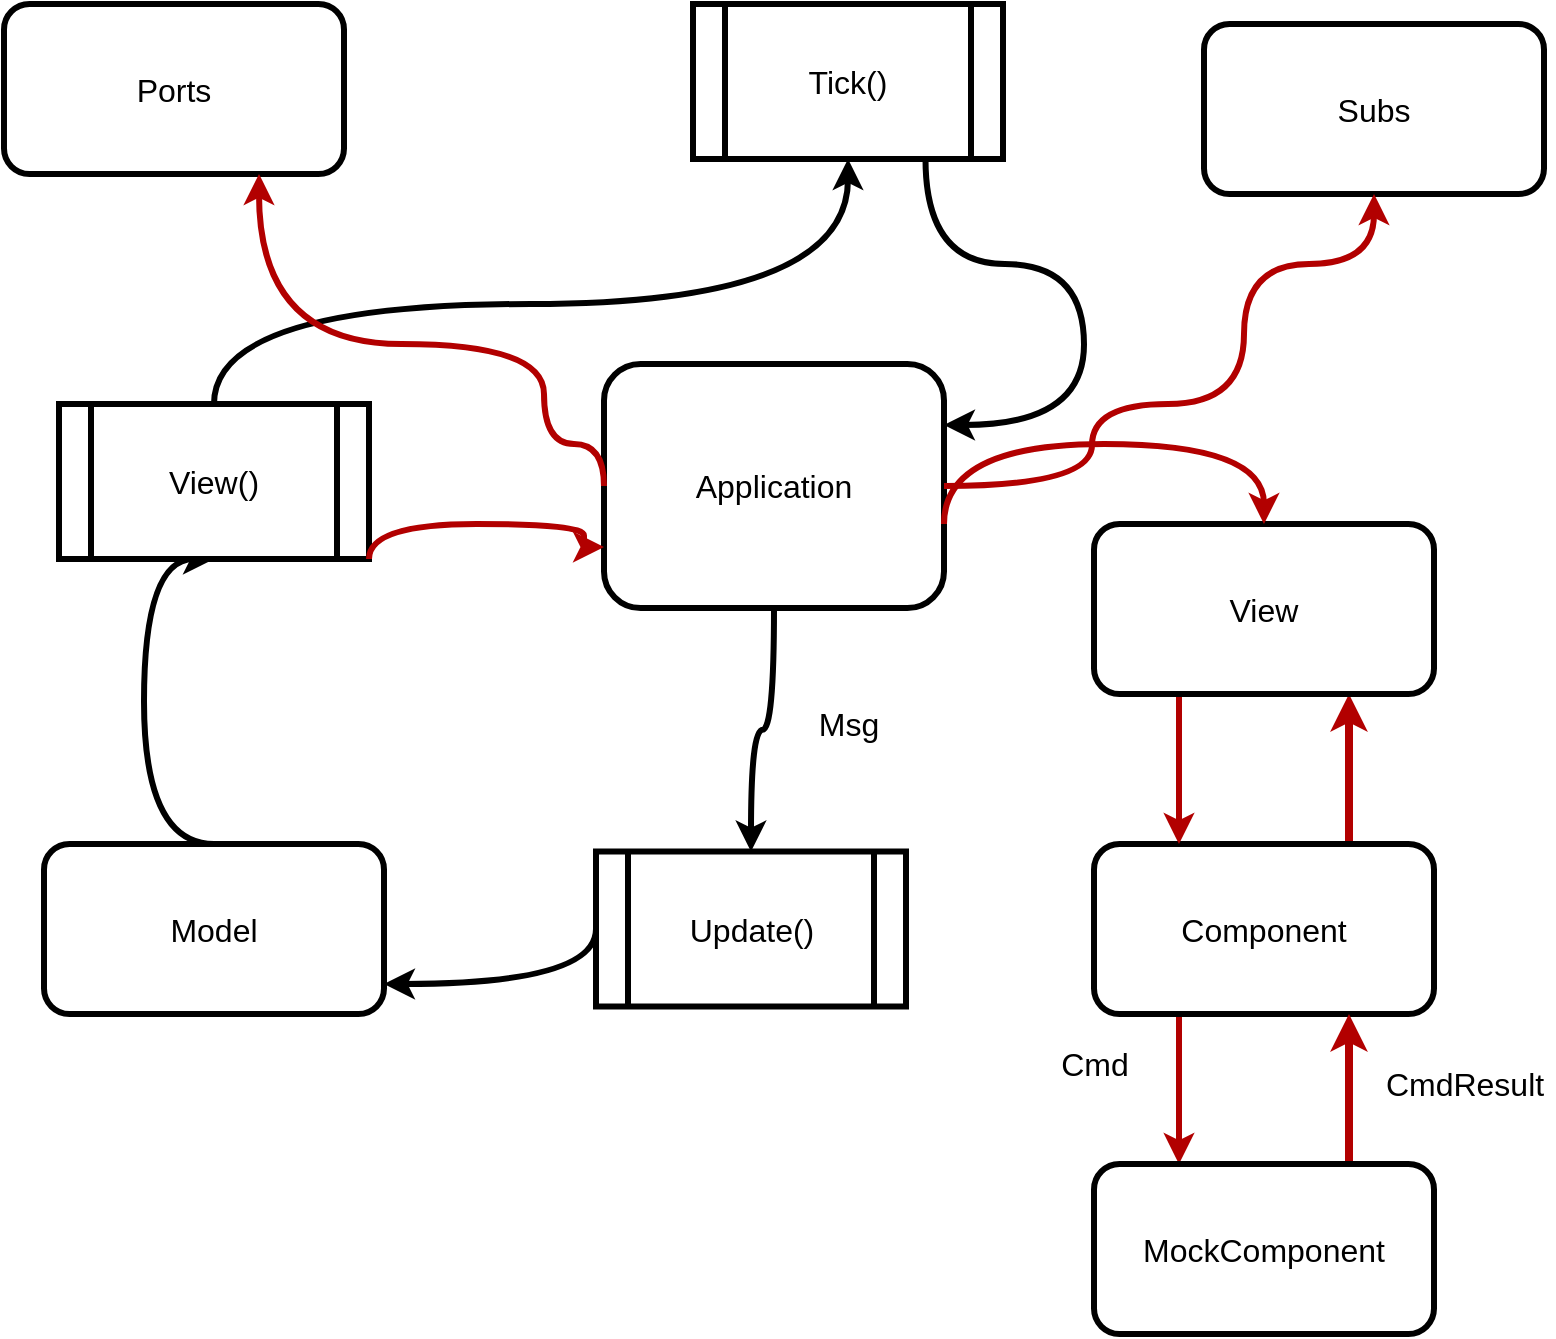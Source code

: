 <mxfile version="15.4.0" type="device"><diagram id="zRuK79y10Q1P8TJ9Xmzh" name="Page-1"><mxGraphModel dx="1298" dy="765" grid="1" gridSize="10" guides="1" tooltips="1" connect="1" arrows="1" fold="1" page="1" pageScale="1" pageWidth="827" pageHeight="1169" math="0" shadow="0"><root><mxCell id="0"/><mxCell id="1" parent="0"/><mxCell id="no5adRoxjjR-z012xc8r-5" style="edgeStyle=orthogonalEdgeStyle;rounded=0;orthogonalLoop=1;jettySize=auto;html=1;exitX=0.25;exitY=1;exitDx=0;exitDy=0;entryX=0.25;entryY=0;entryDx=0;entryDy=0;fontSize=16;fillColor=#e51400;strokeColor=#B20000;strokeWidth=3;" edge="1" parent="1" source="no5adRoxjjR-z012xc8r-1" target="no5adRoxjjR-z012xc8r-4"><mxGeometry relative="1" as="geometry"/></mxCell><mxCell id="no5adRoxjjR-z012xc8r-38" style="edgeStyle=orthogonalEdgeStyle;rounded=0;orthogonalLoop=1;jettySize=auto;html=1;exitX=0.75;exitY=0;exitDx=0;exitDy=0;entryX=0.75;entryY=1;entryDx=0;entryDy=0;fontSize=16;fillColor=#e51400;strokeColor=#B20000;strokeWidth=4;" edge="1" parent="1" source="no5adRoxjjR-z012xc8r-1" target="no5adRoxjjR-z012xc8r-33"><mxGeometry relative="1" as="geometry"/></mxCell><mxCell id="no5adRoxjjR-z012xc8r-1" value="Component" style="rounded=1;whiteSpace=wrap;html=1;strokeWidth=3;fontSize=16;" vertex="1" parent="1"><mxGeometry x="585" y="460" width="170" height="85" as="geometry"/></mxCell><mxCell id="no5adRoxjjR-z012xc8r-7" style="edgeStyle=orthogonalEdgeStyle;rounded=0;orthogonalLoop=1;jettySize=auto;html=1;exitX=0.75;exitY=0;exitDx=0;exitDy=0;entryX=0.75;entryY=1;entryDx=0;entryDy=0;fontSize=16;fillColor=#e51400;strokeColor=#B20000;strokeWidth=4;" edge="1" parent="1" source="no5adRoxjjR-z012xc8r-4" target="no5adRoxjjR-z012xc8r-1"><mxGeometry relative="1" as="geometry"/></mxCell><mxCell id="no5adRoxjjR-z012xc8r-4" value="MockComponent" style="rounded=1;whiteSpace=wrap;html=1;strokeWidth=3;fontSize=16;" vertex="1" parent="1"><mxGeometry x="585" y="620" width="170" height="85" as="geometry"/></mxCell><mxCell id="no5adRoxjjR-z012xc8r-6" value="Cmd" style="text;html=1;align=center;verticalAlign=middle;resizable=0;points=[];autosize=1;strokeColor=none;fillColor=none;fontSize=16;" vertex="1" parent="1"><mxGeometry x="560" y="560" width="50" height="20" as="geometry"/></mxCell><mxCell id="no5adRoxjjR-z012xc8r-8" value="CmdResult" style="text;html=1;align=center;verticalAlign=middle;resizable=0;points=[];autosize=1;strokeColor=none;fillColor=none;fontSize=16;" vertex="1" parent="1"><mxGeometry x="725" y="570" width="90" height="20" as="geometry"/></mxCell><mxCell id="no5adRoxjjR-z012xc8r-9" value="Ports" style="rounded=1;whiteSpace=wrap;html=1;strokeWidth=3;fontSize=16;" vertex="1" parent="1"><mxGeometry x="40" y="40" width="170" height="85" as="geometry"/></mxCell><mxCell id="no5adRoxjjR-z012xc8r-36" style="edgeStyle=orthogonalEdgeStyle;orthogonalLoop=1;jettySize=auto;html=1;exitX=0.5;exitY=1;exitDx=0;exitDy=0;entryX=0.5;entryY=0;entryDx=0;entryDy=0;fontSize=16;strokeWidth=3;curved=1;" edge="1" parent="1" source="no5adRoxjjR-z012xc8r-10" target="no5adRoxjjR-z012xc8r-15"><mxGeometry relative="1" as="geometry"/></mxCell><mxCell id="no5adRoxjjR-z012xc8r-10" value="Application" style="rounded=1;whiteSpace=wrap;html=1;strokeWidth=3;fontSize=16;" vertex="1" parent="1"><mxGeometry x="340" y="220" width="170" height="122" as="geometry"/></mxCell><mxCell id="no5adRoxjjR-z012xc8r-20" style="edgeStyle=orthogonalEdgeStyle;orthogonalLoop=1;jettySize=auto;html=1;exitX=0.5;exitY=0;exitDx=0;exitDy=0;entryX=0.5;entryY=1;entryDx=0;entryDy=0;fontSize=16;strokeWidth=3;curved=1;" edge="1" parent="1" source="no5adRoxjjR-z012xc8r-12" target="no5adRoxjjR-z012xc8r-13"><mxGeometry relative="1" as="geometry"><Array as="points"><mxPoint x="110" y="460"/><mxPoint x="110" y="318"/></Array></mxGeometry></mxCell><mxCell id="no5adRoxjjR-z012xc8r-12" value="Model" style="rounded=1;whiteSpace=wrap;html=1;strokeWidth=3;fontSize=16;" vertex="1" parent="1"><mxGeometry x="60" y="460" width="170" height="85" as="geometry"/></mxCell><mxCell id="no5adRoxjjR-z012xc8r-13" value="View()" style="shape=process;whiteSpace=wrap;html=1;backgroundOutline=1;fontSize=16;strokeColor=#000000;strokeWidth=3;" vertex="1" parent="1"><mxGeometry x="67.5" y="240" width="155" height="77.5" as="geometry"/></mxCell><mxCell id="no5adRoxjjR-z012xc8r-19" style="edgeStyle=orthogonalEdgeStyle;orthogonalLoop=1;jettySize=auto;html=1;exitX=0;exitY=0.5;exitDx=0;exitDy=0;fontSize=16;strokeWidth=3;curved=1;" edge="1" parent="1" source="no5adRoxjjR-z012xc8r-15" target="no5adRoxjjR-z012xc8r-12"><mxGeometry relative="1" as="geometry"><Array as="points"><mxPoint x="336" y="530"/></Array></mxGeometry></mxCell><mxCell id="no5adRoxjjR-z012xc8r-15" value="Update()" style="shape=process;whiteSpace=wrap;html=1;backgroundOutline=1;fontSize=16;strokeColor=#000000;strokeWidth=3;" vertex="1" parent="1"><mxGeometry x="336" y="463.75" width="155" height="77.5" as="geometry"/></mxCell><mxCell id="no5adRoxjjR-z012xc8r-16" value="Subs" style="rounded=1;whiteSpace=wrap;html=1;strokeWidth=3;fontSize=16;" vertex="1" parent="1"><mxGeometry x="640" y="50" width="170" height="85" as="geometry"/></mxCell><mxCell id="no5adRoxjjR-z012xc8r-18" value="Msg" style="text;html=1;align=center;verticalAlign=middle;resizable=0;points=[];autosize=1;strokeColor=none;fillColor=none;fontSize=16;" vertex="1" parent="1"><mxGeometry x="437" y="390" width="50" height="20" as="geometry"/></mxCell><mxCell id="no5adRoxjjR-z012xc8r-23" value="" style="curved=1;endArrow=classic;html=1;rounded=0;fontSize=16;edgeStyle=orthogonalEdgeStyle;exitX=1;exitY=1;exitDx=0;exitDy=0;entryX=0;entryY=0.75;entryDx=0;entryDy=0;fillColor=#e51400;strokeColor=#B20000;strokeWidth=3;" edge="1" parent="1" source="no5adRoxjjR-z012xc8r-13" target="no5adRoxjjR-z012xc8r-10"><mxGeometry width="50" height="50" relative="1" as="geometry"><mxPoint x="590" y="420" as="sourcePoint"/><mxPoint x="640" y="370" as="targetPoint"/><Array as="points"><mxPoint x="223" y="300"/><mxPoint x="330" y="300"/><mxPoint x="330" y="312"/></Array></mxGeometry></mxCell><mxCell id="no5adRoxjjR-z012xc8r-24" value="Tick()" style="shape=process;whiteSpace=wrap;html=1;backgroundOutline=1;fontSize=16;strokeColor=#000000;strokeWidth=3;" vertex="1" parent="1"><mxGeometry x="384.5" y="40" width="155" height="77.5" as="geometry"/></mxCell><mxCell id="no5adRoxjjR-z012xc8r-25" value="" style="curved=1;endArrow=classic;html=1;rounded=0;fontSize=16;edgeStyle=orthogonalEdgeStyle;exitX=0.5;exitY=0;exitDx=0;exitDy=0;entryX=0.5;entryY=1;entryDx=0;entryDy=0;strokeWidth=3;" edge="1" parent="1" source="no5adRoxjjR-z012xc8r-13" target="no5adRoxjjR-z012xc8r-24"><mxGeometry width="50" height="50" relative="1" as="geometry"><mxPoint x="610" y="320" as="sourcePoint"/><mxPoint x="660" y="270" as="targetPoint"/><Array as="points"><mxPoint x="145" y="190"/><mxPoint x="462" y="190"/></Array></mxGeometry></mxCell><mxCell id="no5adRoxjjR-z012xc8r-30" value="" style="curved=1;endArrow=classic;html=1;rounded=0;fontSize=16;edgeStyle=orthogonalEdgeStyle;entryX=0.75;entryY=1;entryDx=0;entryDy=0;exitX=0;exitY=0.5;exitDx=0;exitDy=0;strokeColor=#B20000;strokeWidth=3;fillColor=#e51400;" edge="1" parent="1" source="no5adRoxjjR-z012xc8r-10" target="no5adRoxjjR-z012xc8r-9"><mxGeometry width="50" height="50" relative="1" as="geometry"><mxPoint x="260" y="260" as="sourcePoint"/><mxPoint x="310" y="210" as="targetPoint"/><Array as="points"><mxPoint x="340" y="260"/><mxPoint x="310" y="260"/><mxPoint x="310" y="210"/><mxPoint x="168" y="210"/></Array></mxGeometry></mxCell><mxCell id="no5adRoxjjR-z012xc8r-31" value="" style="curved=1;endArrow=classic;html=1;rounded=0;fontSize=16;edgeStyle=orthogonalEdgeStyle;exitX=1;exitY=0.5;exitDx=0;exitDy=0;entryX=0.5;entryY=1;entryDx=0;entryDy=0;fillColor=#e51400;strokeColor=#B20000;strokeWidth=3;" edge="1" parent="1" source="no5adRoxjjR-z012xc8r-10" target="no5adRoxjjR-z012xc8r-16"><mxGeometry width="50" height="50" relative="1" as="geometry"><mxPoint x="610" y="320" as="sourcePoint"/><mxPoint x="660" y="270" as="targetPoint"/><Array as="points"><mxPoint x="584" y="240"/><mxPoint x="660" y="240"/><mxPoint x="660" y="170"/><mxPoint x="725" y="170"/></Array></mxGeometry></mxCell><mxCell id="no5adRoxjjR-z012xc8r-37" style="edgeStyle=orthogonalEdgeStyle;rounded=0;orthogonalLoop=1;jettySize=auto;html=1;exitX=0.25;exitY=1;exitDx=0;exitDy=0;entryX=0.25;entryY=0;entryDx=0;entryDy=0;fontSize=16;fillColor=#e51400;strokeColor=#B20000;strokeWidth=3;" edge="1" parent="1" source="no5adRoxjjR-z012xc8r-33" target="no5adRoxjjR-z012xc8r-1"><mxGeometry relative="1" as="geometry"/></mxCell><mxCell id="no5adRoxjjR-z012xc8r-33" value="View" style="rounded=1;whiteSpace=wrap;html=1;strokeWidth=3;fontSize=16;" vertex="1" parent="1"><mxGeometry x="585" y="300" width="170" height="85" as="geometry"/></mxCell><mxCell id="no5adRoxjjR-z012xc8r-34" value="" style="curved=1;endArrow=classic;html=1;rounded=0;fontSize=16;edgeStyle=orthogonalEdgeStyle;exitX=1;exitY=0.656;exitDx=0;exitDy=0;exitPerimeter=0;entryX=0.5;entryY=0;entryDx=0;entryDy=0;fillColor=#e51400;strokeColor=#B20000;strokeWidth=3;" edge="1" parent="1" source="no5adRoxjjR-z012xc8r-10" target="no5adRoxjjR-z012xc8r-33"><mxGeometry width="50" height="50" relative="1" as="geometry"><mxPoint x="610" y="400" as="sourcePoint"/><mxPoint x="660" y="350" as="targetPoint"/><Array as="points"><mxPoint x="510" y="260"/><mxPoint x="670" y="260"/></Array></mxGeometry></mxCell><mxCell id="no5adRoxjjR-z012xc8r-39" value="" style="curved=1;endArrow=classic;html=1;rounded=0;fontSize=16;strokeWidth=3;edgeStyle=orthogonalEdgeStyle;exitX=0.75;exitY=1;exitDx=0;exitDy=0;entryX=1;entryY=0.25;entryDx=0;entryDy=0;" edge="1" parent="1" source="no5adRoxjjR-z012xc8r-24" target="no5adRoxjjR-z012xc8r-10"><mxGeometry width="50" height="50" relative="1" as="geometry"><mxPoint x="610" y="400" as="sourcePoint"/><mxPoint x="660" y="350" as="targetPoint"/><Array as="points"><mxPoint x="501" y="170"/><mxPoint x="580" y="170"/><mxPoint x="580" y="251"/></Array></mxGeometry></mxCell></root></mxGraphModel></diagram></mxfile>
